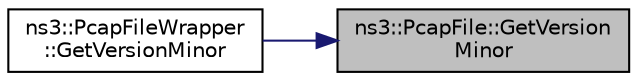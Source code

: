 digraph "ns3::PcapFile::GetVersionMinor"
{
 // LATEX_PDF_SIZE
  edge [fontname="Helvetica",fontsize="10",labelfontname="Helvetica",labelfontsize="10"];
  node [fontname="Helvetica",fontsize="10",shape=record];
  rankdir="RL";
  Node1 [label="ns3::PcapFile::GetVersion\lMinor",height=0.2,width=0.4,color="black", fillcolor="grey75", style="filled", fontcolor="black",tooltip="Returns the minor version of the pcap file as defined by the version_minor field in the pcap global h..."];
  Node1 -> Node2 [dir="back",color="midnightblue",fontsize="10",style="solid",fontname="Helvetica"];
  Node2 [label="ns3::PcapFileWrapper\l::GetVersionMinor",height=0.2,width=0.4,color="black", fillcolor="white", style="filled",URL="$classns3_1_1_pcap_file_wrapper.html#aaccc49b53a2b5f2ec4239e63b9b05054",tooltip="Returns the minor version of the pcap file as defined by the version_minor field in the pcap global h..."];
}
